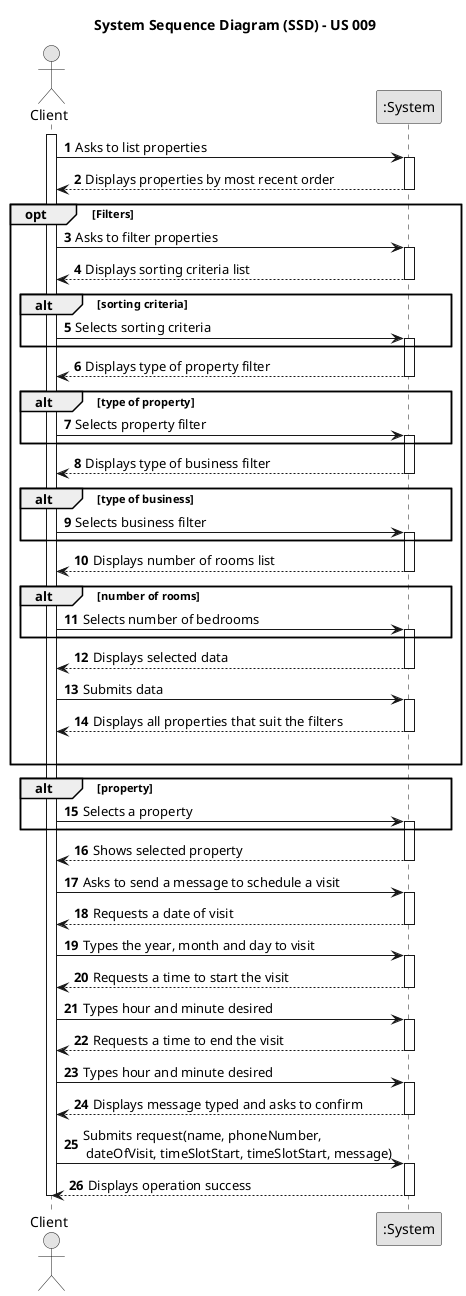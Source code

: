 @startuml
skinparam monochrome true
skinparam packageStyle rectangle
skinparam shadowing false

title System Sequence Diagram (SSD) - US 009

autonumber

actor "Client" as Client
participant ":System" as System

activate Client


    Client -> System : Asks to list properties
    activate System

    System --> Client : Displays properties by most recent order

    opt Filters
    deactivate System

    Client -> System : Asks to filter properties
    activate System

            System --> Client : Displays sorting criteria list
        deactivate System
    alt sorting criteria
            Client -> System : Selects sorting criteria
        activate System
    end
        System --> Client : Displays type of property filter
    deactivate System

    alt type of property
            Client -> System : Selects property filter
        activate System
    end
        System --> Client : Displays type of business filter
    deactivate System

    alt type of business
            Client -> System : Selects business filter
        activate System
    end

        System --> Client : Displays number of rooms list
    deactivate System
    alt number of rooms
            Client -> System : Selects number of bedrooms
        activate System
    end

        System --> Client : Displays selected data
    deactivate System

        Client -> System : Submits data
    activate System

        System --> Client : Displays all properties that suit the filters
    deactivate System

    |||
    end

alt property
        Client -> System : Selects a property
    activate System
end

        System --> Client : Shows selected property
    deactivate System

    Client -> System : Asks to send a message to schedule a visit
    activate System

        System --> Client : Requests a date of visit
    deactivate System

    Client -> System : Types the year, month and day to visit
    activate System

         System --> Client : Requests a time to start the visit
    deactivate System

    Client -> System : Types hour and minute desired
    activate System

         System --> Client : Requests a time to end the visit
    deactivate System

    Client -> System : Types hour and minute desired
    activate System

        System --> Client : Displays message typed and asks to confirm
    deactivate System

    Client -> System : Submits request(name, phoneNumber,\n dateOfVisit, timeSlotStart, timeSlotStart, message)
    activate System

        System --> Client : Displays operation success
    deactivate System

deactivate Client

@enduml